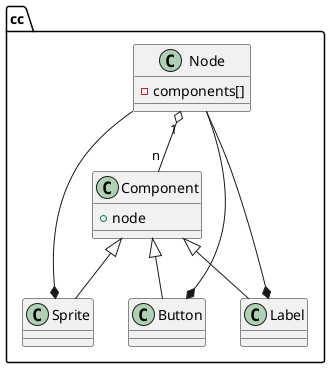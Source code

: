 @startuml
class cc.Node {
    - components[]
}
class cc.Component {
    + node
}

cc.Node "1" o-- "n" cc.Component

cc.Component <|-- cc.Sprite
cc.Component <|-- cc.Button
cc.Component <|-- cc.Label

cc.Sprite *-- cc.Node 
cc.Button *-- cc.Node 
cc.Label *-- cc.Node

@enduml